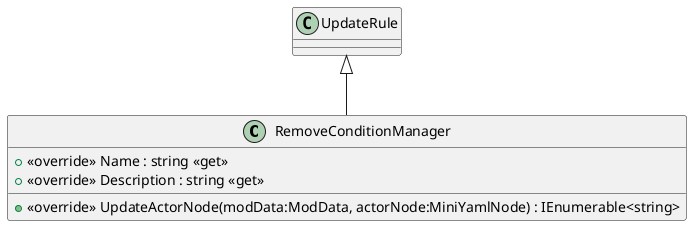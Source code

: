 @startuml
class RemoveConditionManager {
    + <<override>> Name : string <<get>>
    + <<override>> Description : string <<get>>
    + <<override>> UpdateActorNode(modData:ModData, actorNode:MiniYamlNode) : IEnumerable<string>
}
UpdateRule <|-- RemoveConditionManager
@enduml
